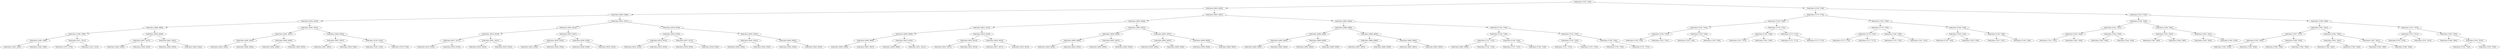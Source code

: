 digraph G{
990796140 [label="Node{data=[7158, 7158]}"]
990796140 -> 452754436
452754436 [label="Node{data=[6604, 6604]}"]
452754436 -> 1156651970
1156651970 [label="Node{data=[6486, 6486]}"]
1156651970 -> 1066483725
1066483725 [label="Node{data=[4943, 4943]}"]
1066483725 -> 1981660074
1981660074 [label="Node{data=[4888, 4888]}"]
1981660074 -> 267973937
267973937 [label="Node{data=[1568, 1568]}"]
267973937 -> 1125892103
1125892103 [label="Node{data=[1488, 1488]}"]
1125892103 -> 1983869249
1983869249 [label="Node{data=[1465, 1465]}"]
1125892103 -> 1835287751
1835287751 [label="Node{data=[1489, 1489]}"]
267973937 -> 628974887
628974887 [label="Node{data=[1611, 1611]}"]
628974887 -> 956007031
956007031 [label="Node{data=[1575, 1575]}"]
628974887 -> 893606224
893606224 [label="Node{data=[1612, 1612]}"]
1981660074 -> 2051961155
2051961155 [label="Node{data=[4939, 4939]}"]
2051961155 -> 886335344
886335344 [label="Node{data=[4937, 4937]}"]
886335344 -> 1347990439
1347990439 [label="Node{data=[4936, 4936]}"]
886335344 -> 2139023653
2139023653 [label="Node{data=[4938, 4938]}"]
2051961155 -> 1983077344
1983077344 [label="Node{data=[4941, 4941]}"]
1983077344 -> 1632329137
1632329137 [label="Node{data=[4940, 4940]}"]
1983077344 -> 1947930548
1947930548 [label="Node{data=[4942, 4942]}"]
1066483725 -> 2082797523
2082797523 [label="Node{data=[4951, 4951]}"]
2082797523 -> 270815212
270815212 [label="Node{data=[4947, 4947]}"]
270815212 -> 725167756
725167756 [label="Node{data=[4945, 4945]}"]
725167756 -> 133423856
133423856 [label="Node{data=[4944, 4944]}"]
725167756 -> 1546782642
1546782642 [label="Node{data=[4946, 4946]}"]
270815212 -> 1859873015
1859873015 [label="Node{data=[4949, 4949]}"]
1859873015 -> 208955118
208955118 [label="Node{data=[4948, 4948]}"]
1859873015 -> 344519154
344519154 [label="Node{data=[4950, 4950]}"]
2082797523 -> 1489730374
1489730374 [label="Node{data=[5056, 5056]}"]
1489730374 -> 1843539064
1843539064 [label="Node{data=[5007, 5007]}"]
1843539064 -> 1116632124
1116632124 [label="Node{data=[4987, 4987]}"]
1843539064 -> 291117822
291117822 [label="Node{data=[5026, 5026]}"]
1489730374 -> 315118296
315118296 [label="Node{data=[5129, 5129]}"]
315118296 -> 1848982805
1848982805 [label="Node{data=[5104, 5104]}"]
315118296 -> 1596689275
1596689275 [label="Node{data=[5739, 5739]}"]
1156651970 -> 518514570
518514570 [label="Node{data=[6531, 6531]}"]
518514570 -> 1323903004
1323903004 [label="Node{data=[6523, 6523]}"]
1323903004 -> 166947137
166947137 [label="Node{data=[6519, 6519]}"]
166947137 -> 176184151
176184151 [label="Node{data=[6517, 6517]}"]
176184151 -> 729425466
729425466 [label="Node{data=[6516, 6516]}"]
176184151 -> 752112257
752112257 [label="Node{data=[6518, 6518]}"]
166947137 -> 1048551227
1048551227 [label="Node{data=[6521, 6521]}"]
1048551227 -> 917320000
917320000 [label="Node{data=[6520, 6520]}"]
1048551227 -> 1285327449
1285327449 [label="Node{data=[6522, 6522]}"]
1323903004 -> 1121098001
1121098001 [label="Node{data=[6527, 6527]}"]
1121098001 -> 1462327
1462327 [label="Node{data=[6525, 6525]}"]
1462327 -> 1601062468
1601062468 [label="Node{data=[6524, 6524]}"]
1462327 -> 1997062578
1997062578 [label="Node{data=[6526, 6526]}"]
1121098001 -> 566547539
566547539 [label="Node{data=[6529, 6529]}"]
566547539 -> 333557684
333557684 [label="Node{data=[6528, 6528]}"]
566547539 -> 1049659370
1049659370 [label="Node{data=[6530, 6530]}"]
518514570 -> 254067931
254067931 [label="Node{data=[6539, 6539]}"]
254067931 -> 138800928
138800928 [label="Node{data=[6535, 6535]}"]
138800928 -> 373783955
373783955 [label="Node{data=[6533, 6533]}"]
373783955 -> 751966054
751966054 [label="Node{data=[6532, 6532]}"]
373783955 -> 100211771
100211771 [label="Node{data=[6534, 6534]}"]
138800928 -> 585293643
585293643 [label="Node{data=[6537, 6537]}"]
585293643 -> 266634593
266634593 [label="Node{data=[6536, 6536]}"]
585293643 -> 867289820
867289820 [label="Node{data=[6538, 6538]}"]
254067931 -> 2128875605
2128875605 [label="Node{data=[6543, 6543]}"]
2128875605 -> 1246265413
1246265413 [label="Node{data=[6541, 6541]}"]
1246265413 -> 1638718432
1638718432 [label="Node{data=[6540, 6540]}"]
1246265413 -> 1559628323
1559628323 [label="Node{data=[6542, 6542]}"]
2128875605 -> 47112016
47112016 [label="Node{data=[6602, 6602]}"]
47112016 -> 201997796
201997796 [label="Node{data=[6544, 6544]}"]
47112016 -> 201229406
201229406 [label="Node{data=[6603, 6603]}"]
452754436 -> 1739927568
1739927568 [label="Node{data=[6861, 6861]}"]
1739927568 -> 334841833
334841833 [label="Node{data=[6620, 6620]}"]
334841833 -> 1322102126
1322102126 [label="Node{data=[6612, 6612]}"]
1322102126 -> 837684381
837684381 [label="Node{data=[6608, 6608]}"]
837684381 -> 2140512000
2140512000 [label="Node{data=[6606, 6606]}"]
2140512000 -> 1181107476
1181107476 [label="Node{data=[6605, 6605]}"]
2140512000 -> 1709385323
1709385323 [label="Node{data=[6607, 6607]}"]
837684381 -> 615011502
615011502 [label="Node{data=[6610, 6610]}"]
615011502 -> 2006360740
2006360740 [label="Node{data=[6609, 6609]}"]
615011502 -> 53217191
53217191 [label="Node{data=[6611, 6611]}"]
1322102126 -> 2130754007
2130754007 [label="Node{data=[6616, 6616]}"]
2130754007 -> 426483645
426483645 [label="Node{data=[6614, 6614]}"]
426483645 -> 1529519542
1529519542 [label="Node{data=[6613, 6613]}"]
426483645 -> 953722955
953722955 [label="Node{data=[6615, 6615]}"]
2130754007 -> 1114398854
1114398854 [label="Node{data=[6618, 6618]}"]
1114398854 -> 129992961
129992961 [label="Node{data=[6617, 6617]}"]
1114398854 -> 150430573
150430573 [label="Node{data=[6619, 6619]}"]
334841833 -> 1972377800
1972377800 [label="Node{data=[6853, 6853]}"]
1972377800 -> 1423519404
1423519404 [label="Node{data=[6849, 6849]}"]
1423519404 -> 802509495
802509495 [label="Node{data=[6699, 6699]}"]
802509495 -> 470458411
470458411 [label="Node{data=[6632, 6632]}"]
802509495 -> 1772731706
1772731706 [label="Node{data=[6816, 6816]}"]
1423519404 -> 1956139757
1956139757 [label="Node{data=[6851, 6851]}"]
1956139757 -> 1910367779
1910367779 [label="Node{data=[6850, 6850]}"]
1956139757 -> 941558731
941558731 [label="Node{data=[6852, 6852]}"]
1972377800 -> 477831583
477831583 [label="Node{data=[6857, 6857]}"]
477831583 -> 708974535
708974535 [label="Node{data=[6855, 6855]}"]
708974535 -> 883949650
883949650 [label="Node{data=[6854, 6854]}"]
708974535 -> 1949373532
1949373532 [label="Node{data=[6856, 6856]}"]
477831583 -> 830710940
830710940 [label="Node{data=[6859, 6859]}"]
830710940 -> 189100356
189100356 [label="Node{data=[6858, 6858]}"]
830710940 -> 1061376750
1061376750 [label="Node{data=[6860, 6860]}"]
1739927568 -> 1135354542
1135354542 [label="Node{data=[6894, 6894]}"]
1135354542 -> 1864882435
1864882435 [label="Node{data=[6886, 6886]}"]
1864882435 -> 1338530546
1338530546 [label="Node{data=[6882, 6882]}"]
1338530546 -> 1790555591
1790555591 [label="Node{data=[6863, 6863]}"]
1790555591 -> 1218597740
1218597740 [label="Node{data=[6862, 6862]}"]
1790555591 -> 429679802
429679802 [label="Node{data=[6864, 6864]}"]
1338530546 -> 336507569
336507569 [label="Node{data=[6884, 6884]}"]
336507569 -> 868104826
868104826 [label="Node{data=[6883, 6883]}"]
336507569 -> 1767716434
1767716434 [label="Node{data=[6885, 6885]}"]
1864882435 -> 320743031
320743031 [label="Node{data=[6890, 6890]}"]
320743031 -> 1919190431
1919190431 [label="Node{data=[6888, 6888]}"]
1919190431 -> 818617411
818617411 [label="Node{data=[6887, 6887]}"]
1919190431 -> 807687086
807687086 [label="Node{data=[6889, 6889]}"]
320743031 -> 1391191619
1391191619 [label="Node{data=[6892, 6892]}"]
1391191619 -> 74828284
74828284 [label="Node{data=[6891, 6891]}"]
1391191619 -> 1815405621
1815405621 [label="Node{data=[6893, 6893]}"]
1135354542 -> 2124378942
2124378942 [label="Node{data=[7150, 7150]}"]
2124378942 -> 1942707024
1942707024 [label="Node{data=[7146, 7146]}"]
1942707024 -> 1499158268
1499158268 [label="Node{data=[7131, 7131]}"]
1499158268 -> 310707374
310707374 [label="Node{data=[6895, 6895]}"]
1499158268 -> 386306883
386306883 [label="Node{data=[7145, 7145]}"]
1942707024 -> 1052662568
1052662568 [label="Node{data=[7148, 7148]}"]
1052662568 -> 1037113013
1037113013 [label="Node{data=[7147, 7147]}"]
1052662568 -> 130794965
130794965 [label="Node{data=[7149, 7149]}"]
2124378942 -> 611631844
611631844 [label="Node{data=[7154, 7154]}"]
611631844 -> 1751099993
1751099993 [label="Node{data=[7152, 7152]}"]
1751099993 -> 1569615193
1569615193 [label="Node{data=[7151, 7151]}"]
1751099993 -> 78835280
78835280 [label="Node{data=[7153, 7153]}"]
611631844 -> 114524096
114524096 [label="Node{data=[7156, 7156]}"]
114524096 -> 332070945
332070945 [label="Node{data=[7155, 7155]}"]
114524096 -> 1023497124
1023497124 [label="Node{data=[7157, 7157]}"]
990796140 -> 785574458
785574458 [label="Node{data=[7190, 7190]}"]
785574458 -> 870493535
870493535 [label="Node{data=[7174, 7174]}"]
870493535 -> 2028173578
2028173578 [label="Node{data=[7166, 7166]}"]
2028173578 -> 1338546625
1338546625 [label="Node{data=[7162, 7162]}"]
1338546625 -> 1987197240
1987197240 [label="Node{data=[7160, 7160]}"]
1987197240 -> 1348270844
1348270844 [label="Node{data=[7159, 7159]}"]
1987197240 -> 857010900
857010900 [label="Node{data=[7161, 7161]}"]
1338546625 -> 949576678
949576678 [label="Node{data=[7164, 7164]}"]
949576678 -> 1598371380
1598371380 [label="Node{data=[7163, 7163]}"]
949576678 -> 1752808506
1752808506 [label="Node{data=[7165, 7165]}"]
2028173578 -> 2087674291
2087674291 [label="Node{data=[7170, 7170]}"]
2087674291 -> 261794699
261794699 [label="Node{data=[7168, 7168]}"]
261794699 -> 2040060122
2040060122 [label="Node{data=[7167, 7167]}"]
261794699 -> 1554326463
1554326463 [label="Node{data=[7169, 7169]}"]
2087674291 -> 1530962785
1530962785 [label="Node{data=[7172, 7172]}"]
1530962785 -> 31235441
31235441 [label="Node{data=[7171, 7171]}"]
1530962785 -> 1044237208
1044237208 [label="Node{data=[7173, 7173]}"]
870493535 -> 1265680187
1265680187 [label="Node{data=[7182, 7182]}"]
1265680187 -> 360007327
360007327 [label="Node{data=[7178, 7178]}"]
360007327 -> 1890018901
1890018901 [label="Node{data=[7176, 7176]}"]
1890018901 -> 546706130
546706130 [label="Node{data=[7175, 7175]}"]
1890018901 -> 1859250332
1859250332 [label="Node{data=[7177, 7177]}"]
360007327 -> 1362041447
1362041447 [label="Node{data=[7180, 7180]}"]
1362041447 -> 443636697
443636697 [label="Node{data=[7179, 7179]}"]
1362041447 -> 174185159
174185159 [label="Node{data=[7181, 7181]}"]
1265680187 -> 1796556319
1796556319 [label="Node{data=[7186, 7186]}"]
1796556319 -> 1111524664
1111524664 [label="Node{data=[7184, 7184]}"]
1111524664 -> 1384100154
1384100154 [label="Node{data=[7183, 7183]}"]
1111524664 -> 1456275024
1456275024 [label="Node{data=[7185, 7185]}"]
1796556319 -> 396918568
396918568 [label="Node{data=[7188, 7188]}"]
396918568 -> 1367818656
1367818656 [label="Node{data=[7187, 7187]}"]
396918568 -> 2120142027
2120142027 [label="Node{data=[7189, 7189]}"]
785574458 -> 1339134766
1339134766 [label="Node{data=[7453, 7453]}"]
1339134766 -> 458552515
458552515 [label="Node{data=[7445, 7445]}"]
458552515 -> 1882532936
1882532936 [label="Node{data=[7441, 7441]}"]
1882532936 -> 2013629969
2013629969 [label="Node{data=[7262, 7262]}"]
2013629969 -> 999172828
999172828 [label="Node{data=[7191, 7191]}"]
2013629969 -> 121643906
121643906 [label="Node{data=[7440, 7440]}"]
1882532936 -> 1590560846
1590560846 [label="Node{data=[7443, 7443]}"]
1590560846 -> 183464064
183464064 [label="Node{data=[7442, 7442]}"]
1590560846 -> 1090347979
1090347979 [label="Node{data=[7444, 7444]}"]
458552515 -> 1176966245
1176966245 [label="Node{data=[7449, 7449]}"]
1176966245 -> 1753606295
1753606295 [label="Node{data=[7447, 7447]}"]
1753606295 -> 429915767
429915767 [label="Node{data=[7446, 7446]}"]
1753606295 -> 844572084
844572084 [label="Node{data=[7448, 7448]}"]
1176966245 -> 1286445991
1286445991 [label="Node{data=[7451, 7451]}"]
1286445991 -> 187368437
187368437 [label="Node{data=[7450, 7450]}"]
1286445991 -> 1839278241
1839278241 [label="Node{data=[7452, 7452]}"]
1339134766 -> 1716570660
1716570660 [label="Node{data=[7469, 7469]}"]
1716570660 -> 1174410730
1174410730 [label="Node{data=[7461, 7461]}"]
1174410730 -> 359105140
359105140 [label="Node{data=[7457, 7457]}"]
359105140 -> 1902593113
1902593113 [label="Node{data=[7455, 7455]}"]
1902593113 -> 294039995
294039995 [label="Node{data=[7454, 7454]}"]
1902593113 -> 1466915108
1466915108 [label="Node{data=[7456, 7456]}"]
359105140 -> 2117207455
2117207455 [label="Node{data=[7459, 7459]}"]
2117207455 -> 901563276
901563276 [label="Node{data=[7458, 7458]}"]
2117207455 -> 294893545
294893545 [label="Node{data=[7460, 7460]}"]
1174410730 -> 1008237190
1008237190 [label="Node{data=[7465, 7465]}"]
1008237190 -> 1390972519
1390972519 [label="Node{data=[7463, 7463]}"]
1390972519 -> 18581269
18581269 [label="Node{data=[7462, 7462]}"]
1390972519 -> 221991968
221991968 [label="Node{data=[7464, 7464]}"]
1008237190 -> 1921569611
1921569611 [label="Node{data=[7467, 7467]}"]
1921569611 -> 1678110923
1678110923 [label="Node{data=[7466, 7466]}"]
1921569611 -> 972812401
972812401 [label="Node{data=[7468, 7468]}"]
1716570660 -> 1857431866
1857431866 [label="Node{data=[7473, 7473]}"]
1857431866 -> 1519435052
1519435052 [label="Node{data=[7471, 7471]}"]
1519435052 -> 291020061
291020061 [label="Node{data=[7470, 7470]}"]
1519435052 -> 2001116991
2001116991 [label="Node{data=[7472, 7472]}"]
1857431866 -> 677811988
677811988 [label="Node{data=[7497, 7497]}"]
677811988 -> 2009081577
2009081577 [label="Node{data=[7484, 7484]}"]
677811988 -> 581299577
581299577 [label="Node{data=[7610, 7610]}"]
581299577 -> 1633231221
1633231221 [label="Node{data=[7534, 7534]}"]
581299577 -> 2098975869
2098975869 [label="Node{data=[7630, 7630]}"]
}